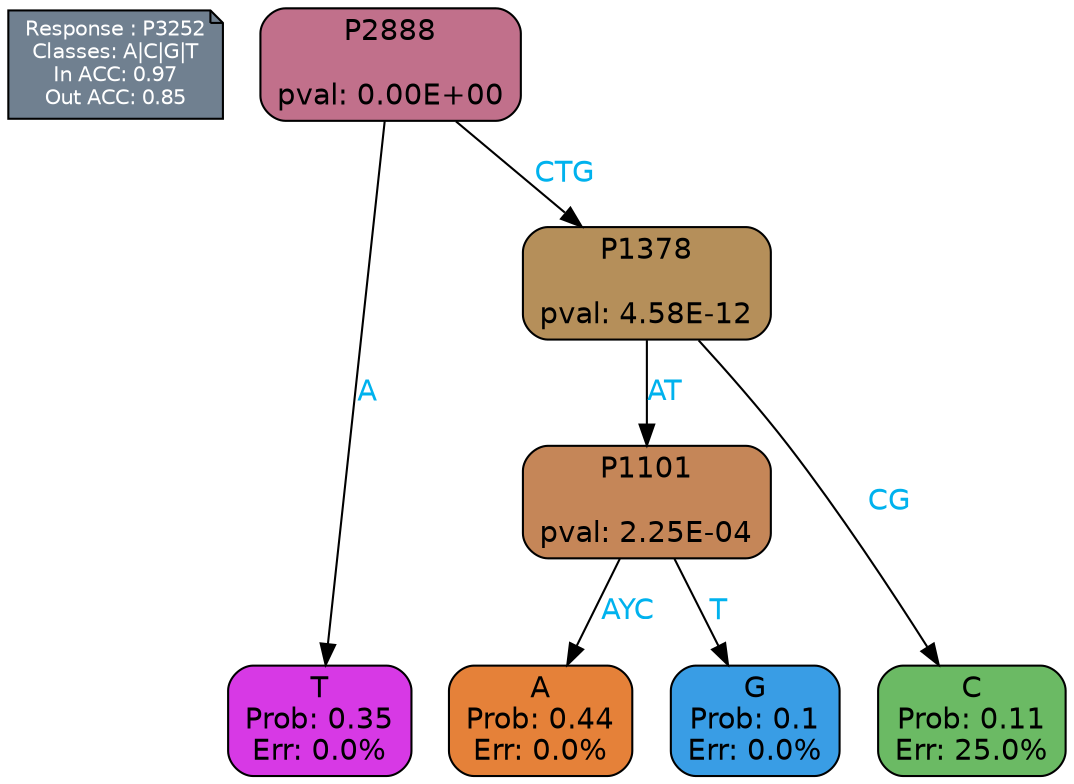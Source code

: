digraph Tree {
node [shape=box, style="filled, rounded", color="black", fontname=helvetica] ;
graph [ranksep=equally, splines=polylines, bgcolor=transparent, dpi=600] ;
edge [fontname=helvetica] ;
LEGEND [label="Response : P3252
Classes: A|C|G|T
In ACC: 0.97
Out ACC: 0.85
",shape=note,align=left,style=filled,fillcolor="slategray",fontcolor="white",fontsize=10];1 [label="P2888

pval: 0.00E+00", fillcolor="#c1708b"] ;
2 [label="T
Prob: 0.35
Err: 0.0%", fillcolor="#d739e5"] ;
3 [label="P1378

pval: 4.58E-12", fillcolor="#b58f5a"] ;
4 [label="P1101

pval: 2.25E-04", fillcolor="#c58658"] ;
5 [label="A
Prob: 0.44
Err: 0.0%", fillcolor="#e58139"] ;
6 [label="G
Prob: 0.1
Err: 0.0%", fillcolor="#399de5"] ;
7 [label="C
Prob: 0.11
Err: 25.0%", fillcolor="#6bba64"] ;
1 -> 2 [label="A",fontcolor=deepskyblue2] ;
1 -> 3 [label="CTG",fontcolor=deepskyblue2] ;
3 -> 4 [label="AT",fontcolor=deepskyblue2] ;
3 -> 7 [label="CG",fontcolor=deepskyblue2] ;
4 -> 5 [label="AYC",fontcolor=deepskyblue2] ;
4 -> 6 [label="T",fontcolor=deepskyblue2] ;
{rank = same; 2;5;6;7;}{rank = same; LEGEND;1;}}